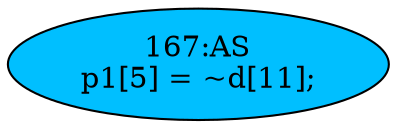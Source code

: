 strict digraph "" {
	node [label="\N"];
	"167:AS"	 [ast="<pyverilog.vparser.ast.Assign object at 0x7f40783b45d0>",
		def_var="['p1']",
		fillcolor=deepskyblue,
		label="167:AS
p1[5] = ~d[11];",
		statements="[]",
		style=filled,
		typ=Assign,
		use_var="['d']"];
}
